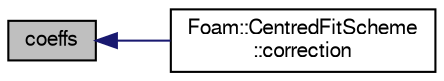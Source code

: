 digraph "coeffs"
{
  bgcolor="transparent";
  edge [fontname="FreeSans",fontsize="10",labelfontname="FreeSans",labelfontsize="10"];
  node [fontname="FreeSans",fontsize="10",shape=record];
  rankdir="LR";
  Node1 [label="coeffs",height=0.2,width=0.4,color="black", fillcolor="grey75", style="filled" fontcolor="black"];
  Node1 -> Node2 [dir="back",color="midnightblue",fontsize="10",style="solid",fontname="FreeSans"];
  Node2 [label="Foam::CentredFitScheme\l::correction",height=0.2,width=0.4,color="black",URL="$a00244.html#a575a424a2a3d61de0e8d6ad368b61be1",tooltip="Return the explicit correction to the face-interpolate. "];
}
